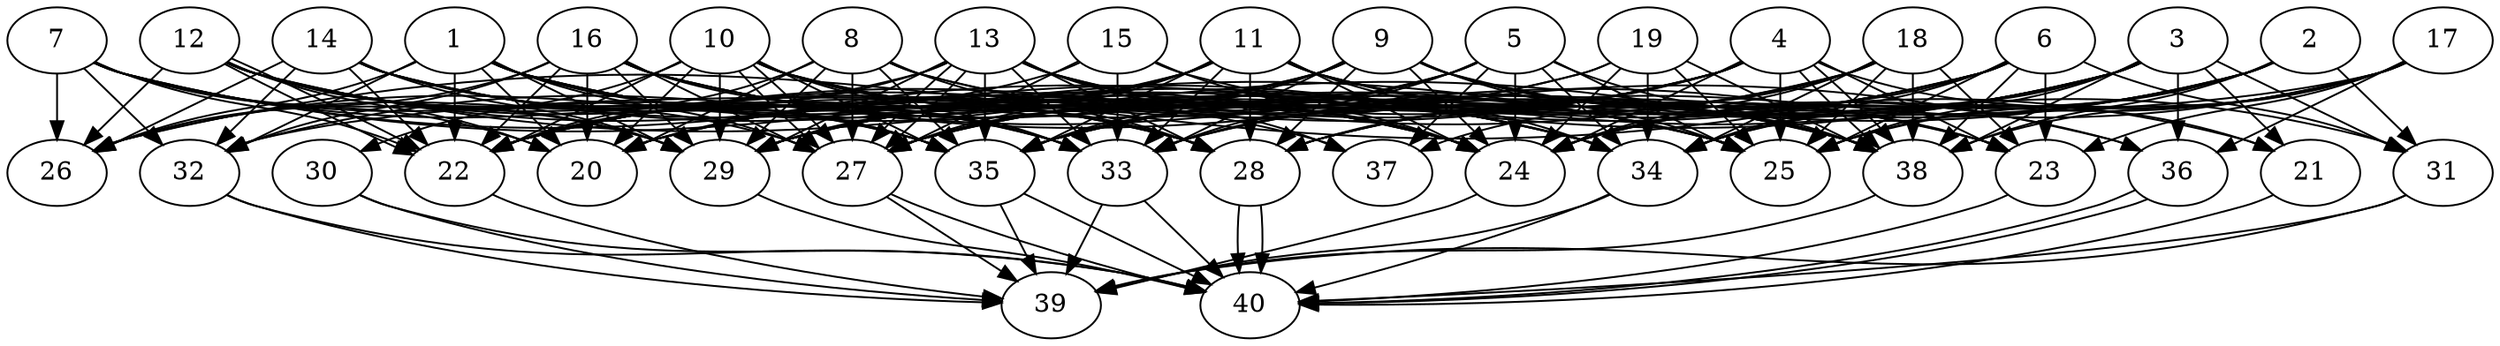 // DAG automatically generated by daggen at Thu Oct  3 14:06:49 2019
// ./daggen --dot -n 40 --ccr 0.5 --fat 0.9 --regular 0.7 --density 0.9 --mindata 5242880 --maxdata 52428800 
digraph G {
  1 [size="48476160", alpha="0.07", expect_size="24238080"] 
  1 -> 20 [size ="24238080"]
  1 -> 22 [size ="24238080"]
  1 -> 24 [size ="24238080"]
  1 -> 25 [size ="24238080"]
  1 -> 26 [size ="24238080"]
  1 -> 27 [size ="24238080"]
  1 -> 29 [size ="24238080"]
  1 -> 32 [size ="24238080"]
  1 -> 33 [size ="24238080"]
  1 -> 34 [size ="24238080"]
  1 -> 35 [size ="24238080"]
  1 -> 37 [size ="24238080"]
  2 [size="58169344", alpha="0.19", expect_size="29084672"] 
  2 -> 24 [size ="29084672"]
  2 -> 25 [size ="29084672"]
  2 -> 28 [size ="29084672"]
  2 -> 31 [size ="29084672"]
  2 -> 33 [size ="29084672"]
  2 -> 34 [size ="29084672"]
  2 -> 35 [size ="29084672"]
  2 -> 38 [size ="29084672"]
  3 [size="71589888", alpha="0.14", expect_size="35794944"] 
  3 -> 20 [size ="35794944"]
  3 -> 21 [size ="35794944"]
  3 -> 24 [size ="35794944"]
  3 -> 25 [size ="35794944"]
  3 -> 28 [size ="35794944"]
  3 -> 29 [size ="35794944"]
  3 -> 31 [size ="35794944"]
  3 -> 33 [size ="35794944"]
  3 -> 34 [size ="35794944"]
  3 -> 35 [size ="35794944"]
  3 -> 36 [size ="35794944"]
  3 -> 38 [size ="35794944"]
  4 [size="39514112", alpha="0.05", expect_size="19757056"] 
  4 -> 20 [size ="19757056"]
  4 -> 21 [size ="19757056"]
  4 -> 22 [size ="19757056"]
  4 -> 23 [size ="19757056"]
  4 -> 24 [size ="19757056"]
  4 -> 25 [size ="19757056"]
  4 -> 27 [size ="19757056"]
  4 -> 29 [size ="19757056"]
  4 -> 33 [size ="19757056"]
  4 -> 35 [size ="19757056"]
  4 -> 38 [size ="19757056"]
  4 -> 38 [size ="19757056"]
  5 [size="103018496", alpha="0.13", expect_size="51509248"] 
  5 -> 24 [size ="51509248"]
  5 -> 25 [size ="51509248"]
  5 -> 27 [size ="51509248"]
  5 -> 29 [size ="51509248"]
  5 -> 33 [size ="51509248"]
  5 -> 34 [size ="51509248"]
  5 -> 35 [size ="51509248"]
  5 -> 37 [size ="51509248"]
  5 -> 38 [size ="51509248"]
  6 [size="19369984", alpha="0.09", expect_size="9684992"] 
  6 -> 23 [size ="9684992"]
  6 -> 24 [size ="9684992"]
  6 -> 25 [size ="9684992"]
  6 -> 26 [size ="9684992"]
  6 -> 27 [size ="9684992"]
  6 -> 29 [size ="9684992"]
  6 -> 31 [size ="9684992"]
  6 -> 34 [size ="9684992"]
  6 -> 35 [size ="9684992"]
  6 -> 38 [size ="9684992"]
  7 [size="75061248", alpha="0.12", expect_size="37530624"] 
  7 -> 20 [size ="37530624"]
  7 -> 22 [size ="37530624"]
  7 -> 25 [size ="37530624"]
  7 -> 26 [size ="37530624"]
  7 -> 28 [size ="37530624"]
  7 -> 29 [size ="37530624"]
  7 -> 32 [size ="37530624"]
  7 -> 34 [size ="37530624"]
  7 -> 35 [size ="37530624"]
  8 [size="103262208", alpha="0.11", expect_size="51631104"] 
  8 -> 20 [size ="51631104"]
  8 -> 22 [size ="51631104"]
  8 -> 25 [size ="51631104"]
  8 -> 27 [size ="51631104"]
  8 -> 28 [size ="51631104"]
  8 -> 29 [size ="51631104"]
  8 -> 35 [size ="51631104"]
  8 -> 38 [size ="51631104"]
  9 [size="19154944", alpha="0.15", expect_size="9577472"] 
  9 -> 22 [size ="9577472"]
  9 -> 23 [size ="9577472"]
  9 -> 24 [size ="9577472"]
  9 -> 25 [size ="9577472"]
  9 -> 27 [size ="9577472"]
  9 -> 28 [size ="9577472"]
  9 -> 29 [size ="9577472"]
  9 -> 31 [size ="9577472"]
  9 -> 32 [size ="9577472"]
  9 -> 33 [size ="9577472"]
  9 -> 35 [size ="9577472"]
  9 -> 38 [size ="9577472"]
  10 [size="63733760", alpha="0.16", expect_size="31866880"] 
  10 -> 20 [size ="31866880"]
  10 -> 22 [size ="31866880"]
  10 -> 24 [size ="31866880"]
  10 -> 27 [size ="31866880"]
  10 -> 27 [size ="31866880"]
  10 -> 28 [size ="31866880"]
  10 -> 29 [size ="31866880"]
  10 -> 30 [size ="31866880"]
  10 -> 33 [size ="31866880"]
  10 -> 34 [size ="31866880"]
  10 -> 35 [size ="31866880"]
  10 -> 38 [size ="31866880"]
  11 [size="65193984", alpha="0.01", expect_size="32596992"] 
  11 -> 20 [size ="32596992"]
  11 -> 21 [size ="32596992"]
  11 -> 22 [size ="32596992"]
  11 -> 24 [size ="32596992"]
  11 -> 26 [size ="32596992"]
  11 -> 27 [size ="32596992"]
  11 -> 28 [size ="32596992"]
  11 -> 29 [size ="32596992"]
  11 -> 33 [size ="32596992"]
  11 -> 34 [size ="32596992"]
  11 -> 35 [size ="32596992"]
  11 -> 36 [size ="32596992"]
  11 -> 38 [size ="32596992"]
  12 [size="99680256", alpha="0.05", expect_size="49840128"] 
  12 -> 20 [size ="49840128"]
  12 -> 22 [size ="49840128"]
  12 -> 22 [size ="49840128"]
  12 -> 24 [size ="49840128"]
  12 -> 26 [size ="49840128"]
  12 -> 27 [size ="49840128"]
  12 -> 28 [size ="49840128"]
  12 -> 29 [size ="49840128"]
  12 -> 33 [size ="49840128"]
  12 -> 35 [size ="49840128"]
  12 -> 38 [size ="49840128"]
  13 [size="96249856", alpha="0.06", expect_size="48124928"] 
  13 -> 22 [size ="48124928"]
  13 -> 24 [size ="48124928"]
  13 -> 25 [size ="48124928"]
  13 -> 26 [size ="48124928"]
  13 -> 27 [size ="48124928"]
  13 -> 27 [size ="48124928"]
  13 -> 28 [size ="48124928"]
  13 -> 29 [size ="48124928"]
  13 -> 33 [size ="48124928"]
  13 -> 35 [size ="48124928"]
  13 -> 37 [size ="48124928"]
  13 -> 38 [size ="48124928"]
  14 [size="69437440", alpha="0.12", expect_size="34718720"] 
  14 -> 22 [size ="34718720"]
  14 -> 24 [size ="34718720"]
  14 -> 26 [size ="34718720"]
  14 -> 28 [size ="34718720"]
  14 -> 29 [size ="34718720"]
  14 -> 32 [size ="34718720"]
  14 -> 33 [size ="34718720"]
  14 -> 34 [size ="34718720"]
  14 -> 35 [size ="34718720"]
  15 [size="95098880", alpha="0.12", expect_size="47549440"] 
  15 -> 22 [size ="47549440"]
  15 -> 23 [size ="47549440"]
  15 -> 24 [size ="47549440"]
  15 -> 27 [size ="47549440"]
  15 -> 33 [size ="47549440"]
  16 [size="62353408", alpha="0.16", expect_size="31176704"] 
  16 -> 20 [size ="31176704"]
  16 -> 22 [size ="31176704"]
  16 -> 23 [size ="31176704"]
  16 -> 24 [size ="31176704"]
  16 -> 25 [size ="31176704"]
  16 -> 26 [size ="31176704"]
  16 -> 27 [size ="31176704"]
  16 -> 29 [size ="31176704"]
  16 -> 32 [size ="31176704"]
  16 -> 33 [size ="31176704"]
  16 -> 36 [size ="31176704"]
  17 [size="103815168", alpha="0.03", expect_size="51907584"] 
  17 -> 23 [size ="51907584"]
  17 -> 24 [size ="51907584"]
  17 -> 25 [size ="51907584"]
  17 -> 28 [size ="51907584"]
  17 -> 32 [size ="51907584"]
  17 -> 34 [size ="51907584"]
  17 -> 36 [size ="51907584"]
  17 -> 38 [size ="51907584"]
  18 [size="67395584", alpha="0.10", expect_size="33697792"] 
  18 -> 22 [size ="33697792"]
  18 -> 23 [size ="33697792"]
  18 -> 24 [size ="33697792"]
  18 -> 25 [size ="33697792"]
  18 -> 27 [size ="33697792"]
  18 -> 28 [size ="33697792"]
  18 -> 34 [size ="33697792"]
  18 -> 37 [size ="33697792"]
  18 -> 38 [size ="33697792"]
  19 [size="24270848", alpha="0.07", expect_size="12135424"] 
  19 -> 20 [size ="12135424"]
  19 -> 22 [size ="12135424"]
  19 -> 24 [size ="12135424"]
  19 -> 25 [size ="12135424"]
  19 -> 34 [size ="12135424"]
  19 -> 38 [size ="12135424"]
  20 [size="93497344", alpha="0.04", expect_size="46748672"] 
  21 [size="74051584", alpha="0.09", expect_size="37025792"] 
  21 -> 40 [size ="37025792"]
  22 [size="78553088", alpha="0.04", expect_size="39276544"] 
  22 -> 39 [size ="39276544"]
  23 [size="104476672", alpha="0.12", expect_size="52238336"] 
  23 -> 40 [size ="52238336"]
  24 [size="37343232", alpha="0.06", expect_size="18671616"] 
  24 -> 39 [size ="18671616"]
  25 [size="94756864", alpha="0.20", expect_size="47378432"] 
  26 [size="55384064", alpha="0.16", expect_size="27692032"] 
  27 [size="36339712", alpha="0.05", expect_size="18169856"] 
  27 -> 39 [size ="18169856"]
  27 -> 40 [size ="18169856"]
  28 [size="49846272", alpha="0.14", expect_size="24923136"] 
  28 -> 40 [size ="24923136"]
  28 -> 40 [size ="24923136"]
  29 [size="97001472", alpha="0.05", expect_size="48500736"] 
  29 -> 40 [size ="48500736"]
  30 [size="34107392", alpha="0.07", expect_size="17053696"] 
  30 -> 39 [size ="17053696"]
  30 -> 40 [size ="17053696"]
  31 [size="51337216", alpha="0.01", expect_size="25668608"] 
  31 -> 39 [size ="25668608"]
  31 -> 40 [size ="25668608"]
  32 [size="92311552", alpha="0.14", expect_size="46155776"] 
  32 -> 39 [size ="46155776"]
  32 -> 40 [size ="46155776"]
  33 [size="15970304", alpha="0.05", expect_size="7985152"] 
  33 -> 39 [size ="7985152"]
  33 -> 40 [size ="7985152"]
  34 [size="72161280", alpha="0.08", expect_size="36080640"] 
  34 -> 39 [size ="36080640"]
  34 -> 40 [size ="36080640"]
  35 [size="101171200", alpha="0.09", expect_size="50585600"] 
  35 -> 39 [size ="50585600"]
  35 -> 40 [size ="50585600"]
  36 [size="101163008", alpha="0.02", expect_size="50581504"] 
  36 -> 40 [size ="50581504"]
  36 -> 40 [size ="50581504"]
  37 [size="81020928", alpha="0.14", expect_size="40510464"] 
  38 [size="10952704", alpha="0.18", expect_size="5476352"] 
  38 -> 39 [size ="5476352"]
  39 [size="78102528", alpha="0.05", expect_size="39051264"] 
  40 [size="102402048", alpha="0.10", expect_size="51201024"] 
}
